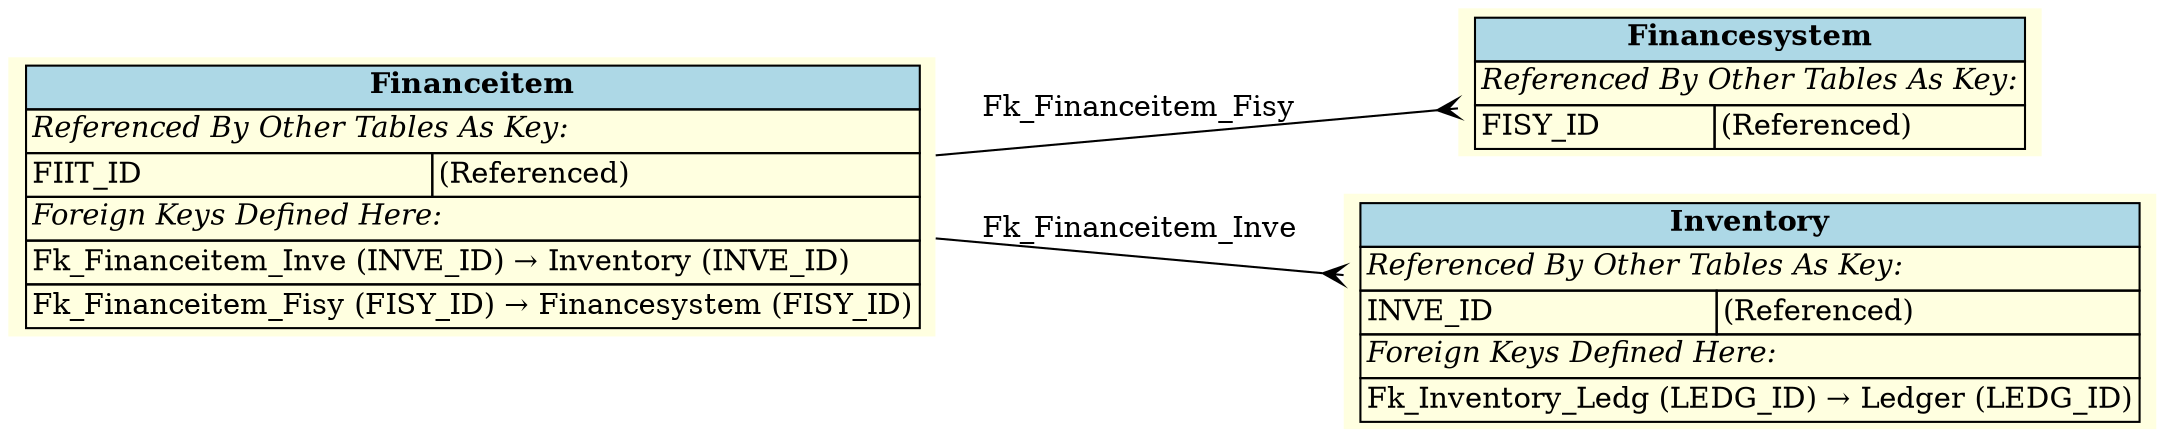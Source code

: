 digraph ERD {
  rankdir=LR;
  node [shape=plaintext, style=filled, fillcolor=lightyellow];
  edge [arrowhead=crow, arrowtail=none, dir=both, labelfontsize=10];

  "Financeitem" [
    label=<
    <TABLE BORDER="0" CELLBORDER="1" CELLSPACING="0" BGCOLOR="lightyellow">
      <TR><TD COLSPAN="2" BGCOLOR="lightblue"><B>Financeitem</B></TD></TR>
      <TR><TD COLSPAN="2" ALIGN="LEFT"><I>Referenced By Other Tables As Key:</I></TD></TR>
      <TR><TD ALIGN="LEFT">FIIT_ID</TD><TD ALIGN="LEFT">(Referenced)</TD></TR>
      <TR><TD COLSPAN="2" ALIGN="LEFT"><I>Foreign Keys Defined Here:</I></TD></TR>
      <TR><TD ALIGN="LEFT" COLSPAN="2">Fk_Financeitem_Inve (INVE_ID) &rarr; Inventory (INVE_ID)</TD></TR>
      <TR><TD ALIGN="LEFT" COLSPAN="2">Fk_Financeitem_Fisy (FISY_ID) &rarr; Financesystem (FISY_ID)</TD></TR>
    </TABLE>
    >
  ];

  "Financesystem" [
    label=<
    <TABLE BORDER="0" CELLBORDER="1" CELLSPACING="0" BGCOLOR="lightyellow">
      <TR><TD COLSPAN="2" BGCOLOR="lightblue"><B>Financesystem</B></TD></TR>
      <TR><TD COLSPAN="2" ALIGN="LEFT"><I>Referenced By Other Tables As Key:</I></TD></TR>
      <TR><TD ALIGN="LEFT">FISY_ID</TD><TD ALIGN="LEFT">(Referenced)</TD></TR>
    </TABLE>
    >
  ];

  "Inventory" [
    label=<
    <TABLE BORDER="0" CELLBORDER="1" CELLSPACING="0" BGCOLOR="lightyellow">
      <TR><TD COLSPAN="2" BGCOLOR="lightblue"><B>Inventory</B></TD></TR>
      <TR><TD COLSPAN="2" ALIGN="LEFT"><I>Referenced By Other Tables As Key:</I></TD></TR>
      <TR><TD ALIGN="LEFT">INVE_ID</TD><TD ALIGN="LEFT">(Referenced)</TD></TR>
      <TR><TD COLSPAN="2" ALIGN="LEFT"><I>Foreign Keys Defined Here:</I></TD></TR>
      <TR><TD ALIGN="LEFT" COLSPAN="2">Fk_Inventory_Ledg (LEDG_ID) &rarr; Ledger (LEDG_ID)</TD></TR>
    </TABLE>
    >
  ];

  "Financeitem" -> "Financesystem" [label=" Fk_Financeitem_Fisy "];
  "Financeitem" -> "Inventory" [label=" Fk_Financeitem_Inve "];
}
